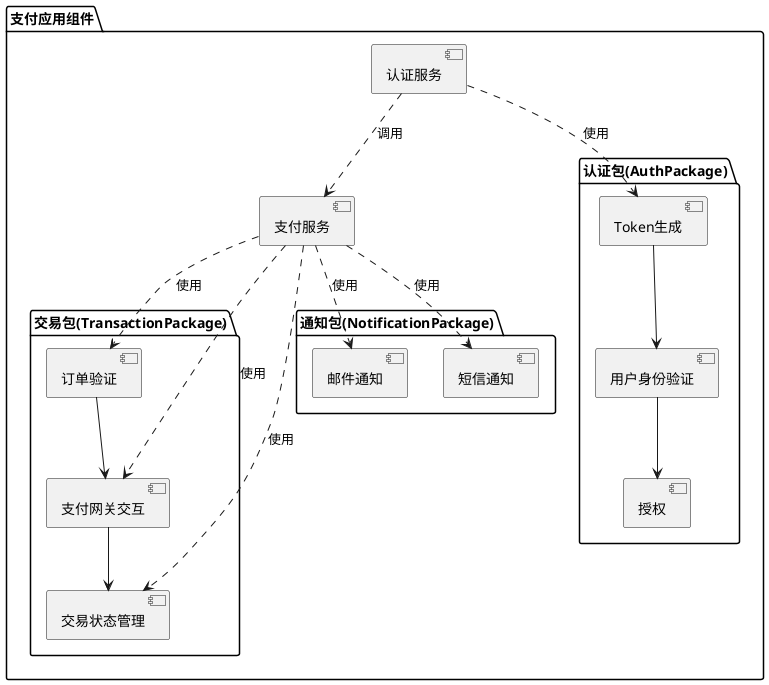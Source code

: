 @startuml

!define RECTANGLE package 

RECTANGLE "支付应用组件" {
  package "认证包(AuthPackage)" {
    [Token生成]
    [用户身份验证]
    [授权]
  }

  package "交易包(TransactionPackage)" {
    [订单验证]
    [支付网关交互]
    [交易状态管理]
  }

  package "通知包(NotificationPackage)" {
    [邮件通知]
    [短信通知]
  }

  [认证服务]
  [支付服务]
  
  [Token生成] --> [用户身份验证]
  [用户身份验证] --> [授权]
  
  [订单验证] --> [支付网关交互]
  [支付网关交互] --> [交易状态管理]
  
  [认证服务] ..> [支付服务] : 调用
  
  [认证服务] ..> [Token生成] : 使用
  [支付服务] ..> [订单验证] : 使用
  [支付服务] ..> [支付网关交互] : 使用
  [支付服务] ..> [交易状态管理] : 使用
  [支付服务] ..> [邮件通知] : 使用
  [支付服务] ..> [短信通知] : 使用
  
@enduml
